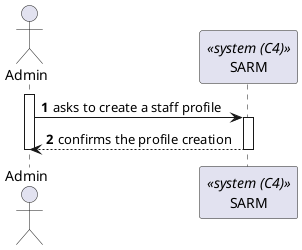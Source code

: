 @startuml process-view
autonumber
actor "Admin" as adm
participant "SARM" as sarm <<system (C4)>>

activate adm
    adm -> sarm : asks to create a staff profile
    activate sarm
        sarm --> adm : confirms the profile creation
    deactivate sarm
deactivate adm

@endum